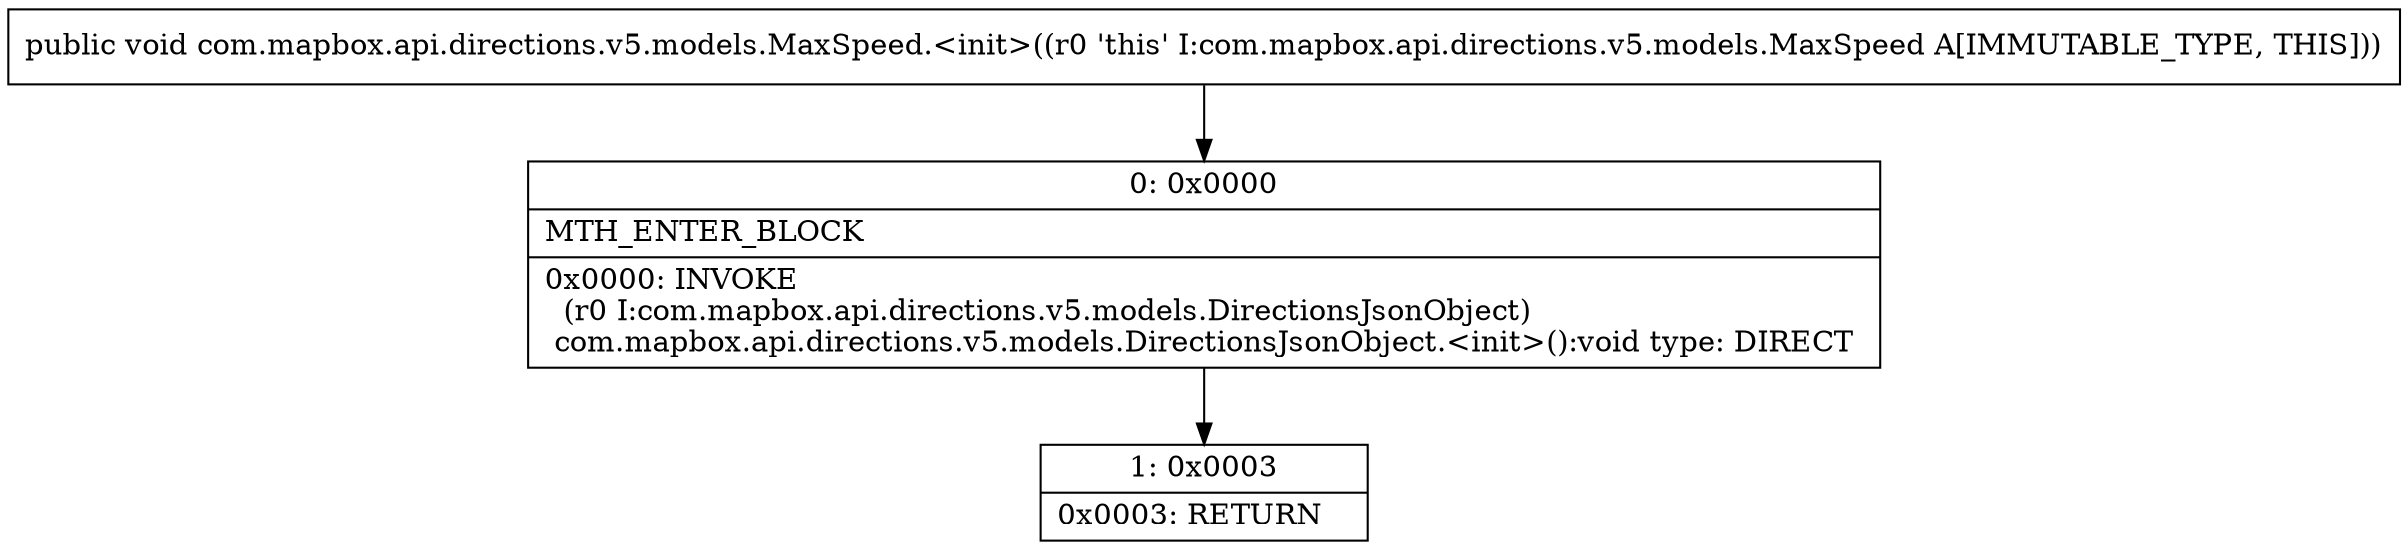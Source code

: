 digraph "CFG forcom.mapbox.api.directions.v5.models.MaxSpeed.\<init\>()V" {
Node_0 [shape=record,label="{0\:\ 0x0000|MTH_ENTER_BLOCK\l|0x0000: INVOKE  \l  (r0 I:com.mapbox.api.directions.v5.models.DirectionsJsonObject)\l com.mapbox.api.directions.v5.models.DirectionsJsonObject.\<init\>():void type: DIRECT \l}"];
Node_1 [shape=record,label="{1\:\ 0x0003|0x0003: RETURN   \l}"];
MethodNode[shape=record,label="{public void com.mapbox.api.directions.v5.models.MaxSpeed.\<init\>((r0 'this' I:com.mapbox.api.directions.v5.models.MaxSpeed A[IMMUTABLE_TYPE, THIS])) }"];
MethodNode -> Node_0;
Node_0 -> Node_1;
}

